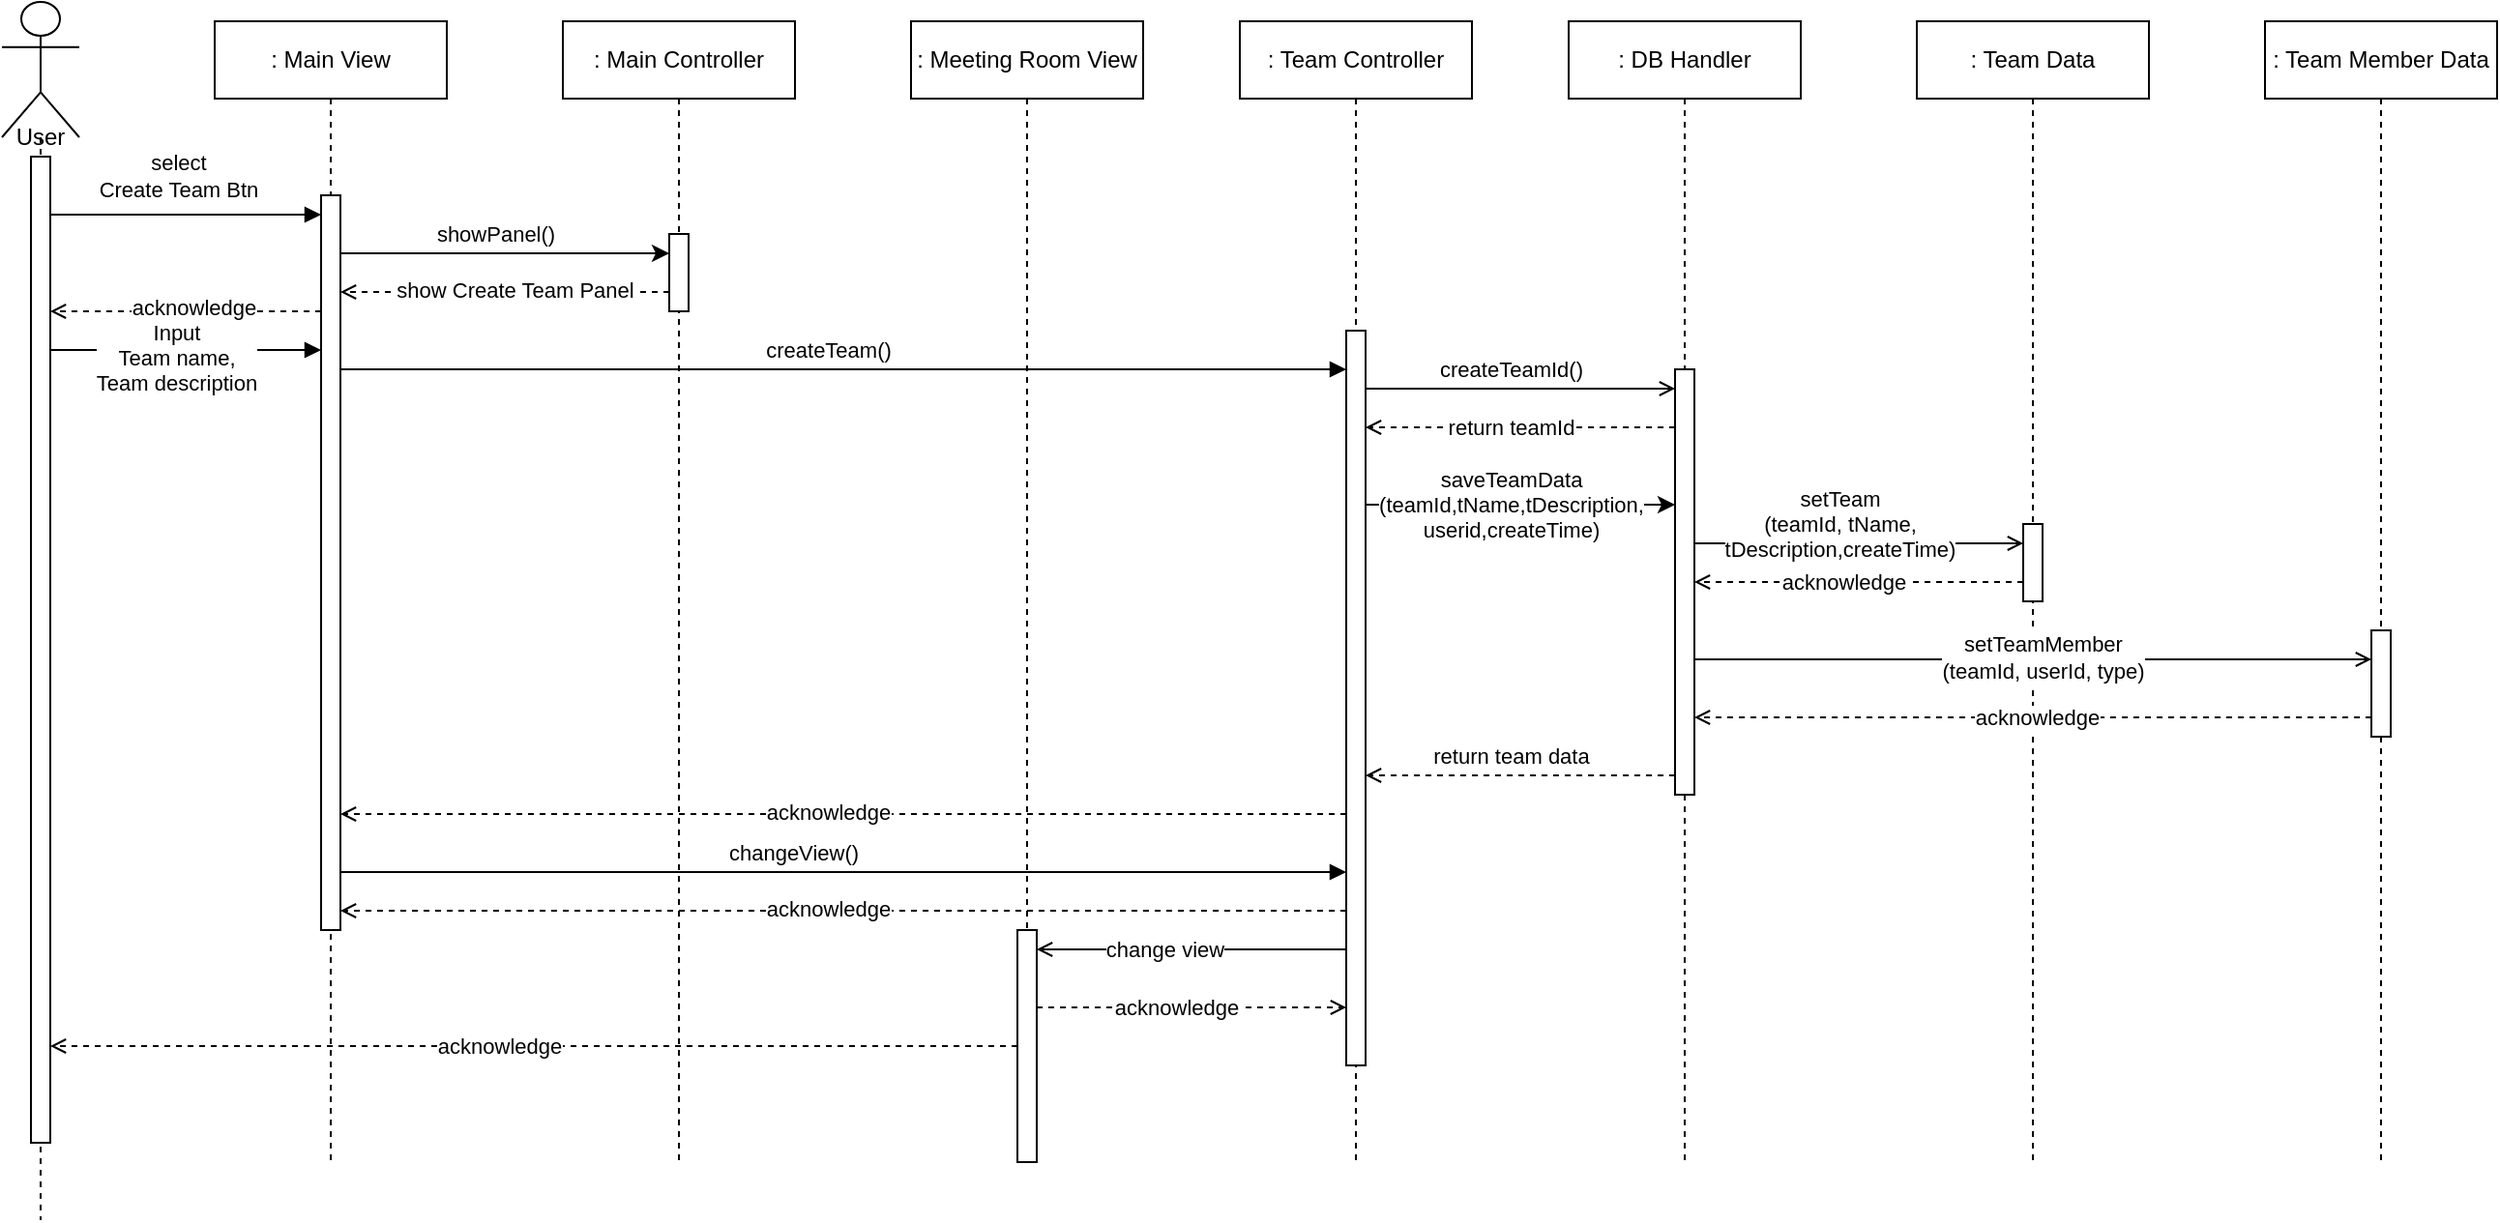 <mxfile version="14.7.6" type="github">
  <diagram id="KoOCsL7IerZmDVaIZsQJ" name="Page-1">
    <mxGraphModel dx="1298" dy="777" grid="1" gridSize="10" guides="1" tooltips="1" connect="1" arrows="1" fold="1" page="1" pageScale="1" pageWidth="827" pageHeight="1169" math="0" shadow="0">
      <root>
        <mxCell id="0" />
        <mxCell id="1" parent="0" />
        <mxCell id="SIA6TbX_IePgMJy5oAV3-4" value=": Meeting Room View" style="shape=umlLifeline;perimeter=lifelinePerimeter;whiteSpace=wrap;html=1;container=1;collapsible=0;recursiveResize=0;outlineConnect=0;" parent="1" vertex="1">
          <mxGeometry x="560" y="40" width="120" height="590" as="geometry" />
        </mxCell>
        <mxCell id="SIA6TbX_IePgMJy5oAV3-6" value=": Team Controller" style="shape=umlLifeline;perimeter=lifelinePerimeter;whiteSpace=wrap;html=1;container=1;collapsible=0;recursiveResize=0;outlineConnect=0;" parent="1" vertex="1">
          <mxGeometry x="730" y="40" width="120" height="590" as="geometry" />
        </mxCell>
        <mxCell id="SIA6TbX_IePgMJy5oAV3-10" value=": Team Data" style="shape=umlLifeline;perimeter=lifelinePerimeter;whiteSpace=wrap;html=1;container=1;collapsible=0;recursiveResize=0;outlineConnect=0;" parent="1" vertex="1">
          <mxGeometry x="1080" y="40" width="120" height="590" as="geometry" />
        </mxCell>
        <mxCell id="SIA6TbX_IePgMJy5oAV3-12" value=": DB Handler" style="shape=umlLifeline;perimeter=lifelinePerimeter;whiteSpace=wrap;html=1;container=1;collapsible=0;recursiveResize=0;outlineConnect=0;" parent="1" vertex="1">
          <mxGeometry x="900" y="40" width="120" height="590" as="geometry" />
        </mxCell>
        <mxCell id="SIA6TbX_IePgMJy5oAV3-13" value="" style="shape=umlLifeline;participant=umlActor;perimeter=lifelinePerimeter;whiteSpace=wrap;html=1;container=1;collapsible=0;recursiveResize=0;verticalAlign=top;spacingTop=36;outlineConnect=0;size=70;" parent="1" vertex="1">
          <mxGeometry x="90" y="30" width="40" height="630" as="geometry" />
        </mxCell>
        <mxCell id="SIA6TbX_IePgMJy5oAV3-14" value="" style="html=1;points=[];perimeter=orthogonalPerimeter;" parent="SIA6TbX_IePgMJy5oAV3-13" vertex="1">
          <mxGeometry x="15" y="80" width="10" height="510" as="geometry" />
        </mxCell>
        <mxCell id="SIA6TbX_IePgMJy5oAV3-15" value="User" style="text;html=1;strokeColor=none;fillColor=none;align=center;verticalAlign=middle;whiteSpace=wrap;rounded=0;" parent="SIA6TbX_IePgMJy5oAV3-13" vertex="1">
          <mxGeometry y="60" width="40" height="20" as="geometry" />
        </mxCell>
        <mxCell id="uCHtYthcjUW0IdeamV3n-2" value="" style="edgeStyle=orthogonalEdgeStyle;rounded=0;orthogonalLoop=1;jettySize=auto;html=1;endArrow=open;endFill=0;" parent="1" source="SIA6TbX_IePgMJy5oAV3-28" target="uCHtYthcjUW0IdeamV3n-1" edge="1">
          <mxGeometry relative="1" as="geometry">
            <mxPoint x="930" y="270" as="targetPoint" />
            <Array as="points">
              <mxPoint x="900" y="230" />
              <mxPoint x="900" y="230" />
            </Array>
          </mxGeometry>
        </mxCell>
        <mxCell id="uCHtYthcjUW0IdeamV3n-24" value="createTeamId()" style="edgeLabel;html=1;align=center;verticalAlign=middle;resizable=0;points=[];" parent="uCHtYthcjUW0IdeamV3n-2" vertex="1" connectable="0">
          <mxGeometry x="-0.237" y="-1" relative="1" as="geometry">
            <mxPoint x="14" y="-11" as="offset" />
          </mxGeometry>
        </mxCell>
        <mxCell id="e2vInGb-3fhjZgSA6Eiw-13" style="edgeStyle=orthogonalEdgeStyle;rounded=0;orthogonalLoop=1;jettySize=auto;html=1;" parent="1" source="SIA6TbX_IePgMJy5oAV3-28" target="uCHtYthcjUW0IdeamV3n-1" edge="1">
          <mxGeometry relative="1" as="geometry">
            <Array as="points">
              <mxPoint x="910" y="290" />
              <mxPoint x="910" y="290" />
            </Array>
          </mxGeometry>
        </mxCell>
        <mxCell id="e2vInGb-3fhjZgSA6Eiw-14" value="saveTeamData&lt;br&gt;(teamId,tName,tDescription,&lt;br&gt;userid,createTime)" style="edgeLabel;html=1;align=center;verticalAlign=middle;resizable=0;points=[];" parent="e2vInGb-3fhjZgSA6Eiw-13" vertex="1" connectable="0">
          <mxGeometry x="-0.2" y="1" relative="1" as="geometry">
            <mxPoint x="11" y="1" as="offset" />
          </mxGeometry>
        </mxCell>
        <mxCell id="e2vInGb-3fhjZgSA6Eiw-27" style="edgeStyle=orthogonalEdgeStyle;rounded=0;orthogonalLoop=1;jettySize=auto;html=1;endArrow=open;endFill=0;dashed=1;" parent="1" source="SIA6TbX_IePgMJy5oAV3-28" target="e2vInGb-3fhjZgSA6Eiw-2" edge="1">
          <mxGeometry relative="1" as="geometry">
            <Array as="points">
              <mxPoint x="580" y="450" />
              <mxPoint x="580" y="450" />
            </Array>
          </mxGeometry>
        </mxCell>
        <mxCell id="e2vInGb-3fhjZgSA6Eiw-28" value="acknowledge" style="edgeLabel;html=1;align=center;verticalAlign=middle;resizable=0;points=[];" parent="e2vInGb-3fhjZgSA6Eiw-27" vertex="1" connectable="0">
          <mxGeometry x="0.097" y="-1" relative="1" as="geometry">
            <mxPoint x="17" as="offset" />
          </mxGeometry>
        </mxCell>
        <mxCell id="e2vInGb-3fhjZgSA6Eiw-40" style="edgeStyle=orthogonalEdgeStyle;rounded=0;orthogonalLoop=1;jettySize=auto;html=1;endArrow=open;endFill=0;" parent="1" source="SIA6TbX_IePgMJy5oAV3-28" target="e2vInGb-3fhjZgSA6Eiw-39" edge="1">
          <mxGeometry relative="1" as="geometry">
            <Array as="points">
              <mxPoint x="760" y="520" />
              <mxPoint x="760" y="520" />
            </Array>
          </mxGeometry>
        </mxCell>
        <mxCell id="e2vInGb-3fhjZgSA6Eiw-41" value="change view" style="edgeLabel;html=1;align=center;verticalAlign=middle;resizable=0;points=[];" parent="e2vInGb-3fhjZgSA6Eiw-40" vertex="1" connectable="0">
          <mxGeometry x="0.175" y="4" relative="1" as="geometry">
            <mxPoint y="-4" as="offset" />
          </mxGeometry>
        </mxCell>
        <mxCell id="SIA6TbX_IePgMJy5oAV3-28" value="" style="html=1;points=[];perimeter=orthogonalPerimeter;" parent="1" vertex="1">
          <mxGeometry x="785" y="200" width="10" height="380" as="geometry" />
        </mxCell>
        <mxCell id="uCHtYthcjUW0IdeamV3n-10" style="edgeStyle=orthogonalEdgeStyle;rounded=0;orthogonalLoop=1;jettySize=auto;html=1;dashed=1;endArrow=open;endFill=0;" parent="1" edge="1">
          <mxGeometry relative="1" as="geometry">
            <Array as="points">
              <mxPoint x="860" y="430" />
              <mxPoint x="860" y="430" />
            </Array>
            <mxPoint x="955" y="430" as="sourcePoint" />
            <mxPoint x="795" y="430" as="targetPoint" />
          </mxGeometry>
        </mxCell>
        <mxCell id="uCHtYthcjUW0IdeamV3n-29" value="return team data" style="edgeLabel;html=1;align=center;verticalAlign=middle;resizable=0;points=[];" parent="uCHtYthcjUW0IdeamV3n-10" vertex="1" connectable="0">
          <mxGeometry x="0.062" y="3" relative="1" as="geometry">
            <mxPoint y="-13" as="offset" />
          </mxGeometry>
        </mxCell>
        <mxCell id="e2vInGb-3fhjZgSA6Eiw-10" style="edgeStyle=orthogonalEdgeStyle;rounded=0;orthogonalLoop=1;jettySize=auto;html=1;dashed=1;endArrow=open;endFill=0;" parent="1" source="uCHtYthcjUW0IdeamV3n-1" target="SIA6TbX_IePgMJy5oAV3-28" edge="1">
          <mxGeometry relative="1" as="geometry">
            <Array as="points">
              <mxPoint x="920" y="250" />
              <mxPoint x="920" y="250" />
            </Array>
          </mxGeometry>
        </mxCell>
        <mxCell id="e2vInGb-3fhjZgSA6Eiw-11" value="return teamId" style="edgeLabel;html=1;align=center;verticalAlign=middle;resizable=0;points=[];" parent="e2vInGb-3fhjZgSA6Eiw-10" vertex="1" connectable="0">
          <mxGeometry x="0.125" y="4" relative="1" as="geometry">
            <mxPoint x="5" y="-4" as="offset" />
          </mxGeometry>
        </mxCell>
        <mxCell id="e2vInGb-3fhjZgSA6Eiw-23" style="edgeStyle=orthogonalEdgeStyle;rounded=0;orthogonalLoop=1;jettySize=auto;html=1;endArrow=open;endFill=0;" parent="1" source="uCHtYthcjUW0IdeamV3n-1" target="e2vInGb-3fhjZgSA6Eiw-18" edge="1">
          <mxGeometry relative="1" as="geometry">
            <Array as="points">
              <mxPoint x="1230" y="370" />
              <mxPoint x="1230" y="370" />
            </Array>
          </mxGeometry>
        </mxCell>
        <mxCell id="e2vInGb-3fhjZgSA6Eiw-24" value="setTeamMember&lt;br&gt;(teamId, userId, type)" style="edgeLabel;html=1;align=center;verticalAlign=middle;resizable=0;points=[];" parent="e2vInGb-3fhjZgSA6Eiw-23" vertex="1" connectable="0">
          <mxGeometry x="0.034" y="-3" relative="1" as="geometry">
            <mxPoint x="-1" y="-4" as="offset" />
          </mxGeometry>
        </mxCell>
        <mxCell id="uCHtYthcjUW0IdeamV3n-1" value="" style="html=1;points=[];perimeter=orthogonalPerimeter;" parent="1" vertex="1">
          <mxGeometry x="955" y="220" width="10" height="220" as="geometry" />
        </mxCell>
        <mxCell id="uCHtYthcjUW0IdeamV3n-8" style="edgeStyle=orthogonalEdgeStyle;rounded=0;orthogonalLoop=1;jettySize=auto;html=1;endArrow=open;endFill=0;" parent="1" source="uCHtYthcjUW0IdeamV3n-1" target="uCHtYthcjUW0IdeamV3n-5" edge="1">
          <mxGeometry relative="1" as="geometry">
            <mxPoint x="1125" y="280" as="sourcePoint" />
            <Array as="points">
              <mxPoint x="1010" y="310" />
              <mxPoint x="1010" y="310" />
            </Array>
          </mxGeometry>
        </mxCell>
        <mxCell id="uCHtYthcjUW0IdeamV3n-26" value="setTeam&lt;br&gt;(teamId, tName, &lt;br&gt;tDescription,createTime)" style="edgeLabel;html=1;align=center;verticalAlign=middle;resizable=0;points=[];" parent="uCHtYthcjUW0IdeamV3n-8" vertex="1" connectable="0">
          <mxGeometry x="-0.167" y="4" relative="1" as="geometry">
            <mxPoint x="4" y="-6" as="offset" />
          </mxGeometry>
        </mxCell>
        <mxCell id="e2vInGb-3fhjZgSA6Eiw-15" style="edgeStyle=orthogonalEdgeStyle;rounded=0;orthogonalLoop=1;jettySize=auto;html=1;dashed=1;endArrow=open;endFill=0;" parent="1" source="uCHtYthcjUW0IdeamV3n-5" target="uCHtYthcjUW0IdeamV3n-1" edge="1">
          <mxGeometry relative="1" as="geometry">
            <Array as="points">
              <mxPoint x="1090" y="330" />
              <mxPoint x="1090" y="330" />
            </Array>
          </mxGeometry>
        </mxCell>
        <mxCell id="e2vInGb-3fhjZgSA6Eiw-16" value="acknowledge" style="edgeLabel;html=1;align=center;verticalAlign=middle;resizable=0;points=[];" parent="e2vInGb-3fhjZgSA6Eiw-15" vertex="1" connectable="0">
          <mxGeometry x="0.094" y="-3" relative="1" as="geometry">
            <mxPoint y="3" as="offset" />
          </mxGeometry>
        </mxCell>
        <mxCell id="uCHtYthcjUW0IdeamV3n-5" value="" style="html=1;points=[];perimeter=orthogonalPerimeter;" parent="1" vertex="1">
          <mxGeometry x="1135" y="300" width="10" height="40" as="geometry" />
        </mxCell>
        <mxCell id="e2vInGb-3fhjZgSA6Eiw-1" value=": Main View" style="shape=umlLifeline;perimeter=lifelinePerimeter;whiteSpace=wrap;html=1;container=1;collapsible=0;recursiveResize=0;outlineConnect=0;" parent="1" vertex="1">
          <mxGeometry x="200" y="40" width="120" height="590" as="geometry" />
        </mxCell>
        <mxCell id="e2vInGb-3fhjZgSA6Eiw-2" value="" style="html=1;points=[];perimeter=orthogonalPerimeter;" parent="e2vInGb-3fhjZgSA6Eiw-1" vertex="1">
          <mxGeometry x="55" y="90" width="10" height="380" as="geometry" />
        </mxCell>
        <mxCell id="e2vInGb-3fhjZgSA6Eiw-3" style="edgeStyle=orthogonalEdgeStyle;rounded=0;orthogonalLoop=1;jettySize=auto;html=1;endArrow=block;endFill=1;" parent="1" source="SIA6TbX_IePgMJy5oAV3-14" target="e2vInGb-3fhjZgSA6Eiw-2" edge="1">
          <mxGeometry relative="1" as="geometry">
            <Array as="points">
              <mxPoint x="180" y="140" />
              <mxPoint x="180" y="140" />
            </Array>
          </mxGeometry>
        </mxCell>
        <mxCell id="e2vInGb-3fhjZgSA6Eiw-4" value="select&lt;br&gt;Create Team Btn" style="edgeLabel;html=1;align=center;verticalAlign=middle;resizable=0;points=[];" parent="e2vInGb-3fhjZgSA6Eiw-3" vertex="1" connectable="0">
          <mxGeometry x="-0.153" y="2" relative="1" as="geometry">
            <mxPoint x="6" y="-18" as="offset" />
          </mxGeometry>
        </mxCell>
        <mxCell id="e2vInGb-3fhjZgSA6Eiw-5" style="edgeStyle=orthogonalEdgeStyle;rounded=0;orthogonalLoop=1;jettySize=auto;html=1;endArrow=block;endFill=1;" parent="1" source="e2vInGb-3fhjZgSA6Eiw-2" target="SIA6TbX_IePgMJy5oAV3-28" edge="1">
          <mxGeometry relative="1" as="geometry">
            <Array as="points">
              <mxPoint x="510" y="480" />
              <mxPoint x="510" y="480" />
            </Array>
          </mxGeometry>
        </mxCell>
        <mxCell id="e2vInGb-3fhjZgSA6Eiw-6" value="changeView()" style="edgeLabel;html=1;align=center;verticalAlign=middle;resizable=0;points=[];" parent="e2vInGb-3fhjZgSA6Eiw-5" vertex="1" connectable="0">
          <mxGeometry x="-0.312" y="1" relative="1" as="geometry">
            <mxPoint x="55" y="-9" as="offset" />
          </mxGeometry>
        </mxCell>
        <mxCell id="e2vInGb-3fhjZgSA6Eiw-7" style="edgeStyle=orthogonalEdgeStyle;rounded=0;orthogonalLoop=1;jettySize=auto;html=1;endArrow=block;endFill=1;" parent="1" source="e2vInGb-3fhjZgSA6Eiw-2" target="SIA6TbX_IePgMJy5oAV3-28" edge="1">
          <mxGeometry relative="1" as="geometry">
            <Array as="points">
              <mxPoint x="490" y="220" />
              <mxPoint x="490" y="220" />
            </Array>
          </mxGeometry>
        </mxCell>
        <mxCell id="e2vInGb-3fhjZgSA6Eiw-8" value="createTeam()" style="edgeLabel;html=1;align=center;verticalAlign=middle;resizable=0;points=[];" parent="e2vInGb-3fhjZgSA6Eiw-7" vertex="1" connectable="0">
          <mxGeometry x="-0.097" relative="1" as="geometry">
            <mxPoint x="17" y="-10" as="offset" />
          </mxGeometry>
        </mxCell>
        <mxCell id="e2vInGb-3fhjZgSA6Eiw-9" value=": Team Member Data" style="shape=umlLifeline;perimeter=lifelinePerimeter;whiteSpace=wrap;html=1;container=1;collapsible=0;recursiveResize=0;outlineConnect=0;" parent="1" vertex="1">
          <mxGeometry x="1260" y="40" width="120" height="590" as="geometry" />
        </mxCell>
        <mxCell id="e2vInGb-3fhjZgSA6Eiw-25" style="edgeStyle=orthogonalEdgeStyle;rounded=0;orthogonalLoop=1;jettySize=auto;html=1;dashed=1;endArrow=open;endFill=0;" parent="1" source="e2vInGb-3fhjZgSA6Eiw-18" target="uCHtYthcjUW0IdeamV3n-1" edge="1">
          <mxGeometry relative="1" as="geometry">
            <Array as="points">
              <mxPoint x="1050" y="400" />
              <mxPoint x="1050" y="400" />
            </Array>
          </mxGeometry>
        </mxCell>
        <mxCell id="e2vInGb-3fhjZgSA6Eiw-26" value="acknowledge" style="edgeLabel;html=1;align=center;verticalAlign=middle;resizable=0;points=[];" parent="e2vInGb-3fhjZgSA6Eiw-25" vertex="1" connectable="0">
          <mxGeometry x="-0.011" relative="1" as="geometry">
            <mxPoint as="offset" />
          </mxGeometry>
        </mxCell>
        <mxCell id="e2vInGb-3fhjZgSA6Eiw-18" value="" style="html=1;points=[];perimeter=orthogonalPerimeter;" parent="1" vertex="1">
          <mxGeometry x="1315" y="355" width="10" height="55" as="geometry" />
        </mxCell>
        <mxCell id="e2vInGb-3fhjZgSA6Eiw-29" value=": Main Controller" style="shape=umlLifeline;perimeter=lifelinePerimeter;whiteSpace=wrap;html=1;container=1;collapsible=0;recursiveResize=0;outlineConnect=0;" parent="1" vertex="1">
          <mxGeometry x="380" y="40" width="120" height="590" as="geometry" />
        </mxCell>
        <mxCell id="e2vInGb-3fhjZgSA6Eiw-32" style="edgeStyle=orthogonalEdgeStyle;rounded=0;orthogonalLoop=1;jettySize=auto;html=1;dashed=1;endArrow=open;endFill=0;" parent="1" source="e2vInGb-3fhjZgSA6Eiw-30" target="e2vInGb-3fhjZgSA6Eiw-2" edge="1">
          <mxGeometry relative="1" as="geometry">
            <Array as="points">
              <mxPoint x="290" y="180" />
              <mxPoint x="290" y="180" />
            </Array>
          </mxGeometry>
        </mxCell>
        <mxCell id="e2vInGb-3fhjZgSA6Eiw-34" value="show Create Team Panel" style="edgeLabel;html=1;align=center;verticalAlign=middle;resizable=0;points=[];" parent="e2vInGb-3fhjZgSA6Eiw-32" vertex="1" connectable="0">
          <mxGeometry x="-0.059" y="-1" relative="1" as="geometry">
            <mxPoint as="offset" />
          </mxGeometry>
        </mxCell>
        <mxCell id="e2vInGb-3fhjZgSA6Eiw-30" value="" style="html=1;points=[];perimeter=orthogonalPerimeter;" parent="1" vertex="1">
          <mxGeometry x="435" y="150" width="10" height="40" as="geometry" />
        </mxCell>
        <mxCell id="e2vInGb-3fhjZgSA6Eiw-31" style="edgeStyle=orthogonalEdgeStyle;rounded=0;orthogonalLoop=1;jettySize=auto;html=1;" parent="1" source="e2vInGb-3fhjZgSA6Eiw-2" target="e2vInGb-3fhjZgSA6Eiw-30" edge="1">
          <mxGeometry relative="1" as="geometry">
            <Array as="points">
              <mxPoint x="380" y="160" />
              <mxPoint x="380" y="160" />
            </Array>
          </mxGeometry>
        </mxCell>
        <mxCell id="e2vInGb-3fhjZgSA6Eiw-33" value="showPanel()" style="edgeLabel;html=1;align=center;verticalAlign=middle;resizable=0;points=[];" parent="e2vInGb-3fhjZgSA6Eiw-31" vertex="1" connectable="0">
          <mxGeometry x="-0.141" y="2" relative="1" as="geometry">
            <mxPoint x="7" y="-8" as="offset" />
          </mxGeometry>
        </mxCell>
        <mxCell id="e2vInGb-3fhjZgSA6Eiw-37" style="edgeStyle=orthogonalEdgeStyle;rounded=0;orthogonalLoop=1;jettySize=auto;html=1;endArrow=block;endFill=1;" parent="1" source="SIA6TbX_IePgMJy5oAV3-14" target="e2vInGb-3fhjZgSA6Eiw-2" edge="1">
          <mxGeometry relative="1" as="geometry">
            <Array as="points">
              <mxPoint x="240" y="210" />
              <mxPoint x="240" y="210" />
            </Array>
          </mxGeometry>
        </mxCell>
        <mxCell id="e2vInGb-3fhjZgSA6Eiw-38" value="Input&lt;br&gt;Team name, &lt;br&gt;Team description" style="edgeLabel;html=1;align=center;verticalAlign=middle;resizable=0;points=[];" parent="e2vInGb-3fhjZgSA6Eiw-37" vertex="1" connectable="0">
          <mxGeometry x="-0.071" y="-4" relative="1" as="geometry">
            <mxPoint as="offset" />
          </mxGeometry>
        </mxCell>
        <mxCell id="e2vInGb-3fhjZgSA6Eiw-42" style="edgeStyle=orthogonalEdgeStyle;rounded=0;orthogonalLoop=1;jettySize=auto;html=1;endArrow=open;endFill=0;dashed=1;" parent="1" source="e2vInGb-3fhjZgSA6Eiw-39" target="SIA6TbX_IePgMJy5oAV3-14" edge="1">
          <mxGeometry relative="1" as="geometry">
            <Array as="points">
              <mxPoint x="240" y="570" />
              <mxPoint x="240" y="570" />
            </Array>
          </mxGeometry>
        </mxCell>
        <mxCell id="e2vInGb-3fhjZgSA6Eiw-43" value="acknowledge" style="edgeLabel;html=1;align=center;verticalAlign=middle;resizable=0;points=[];" parent="e2vInGb-3fhjZgSA6Eiw-42" vertex="1" connectable="0">
          <mxGeometry x="0.114" y="-2" relative="1" as="geometry">
            <mxPoint x="10" y="2" as="offset" />
          </mxGeometry>
        </mxCell>
        <mxCell id="e2vInGb-3fhjZgSA6Eiw-45" style="edgeStyle=orthogonalEdgeStyle;rounded=0;orthogonalLoop=1;jettySize=auto;html=1;dashed=1;endArrow=open;endFill=0;" parent="1" source="e2vInGb-3fhjZgSA6Eiw-39" target="SIA6TbX_IePgMJy5oAV3-28" edge="1">
          <mxGeometry relative="1" as="geometry">
            <Array as="points">
              <mxPoint x="670" y="550" />
              <mxPoint x="670" y="550" />
            </Array>
          </mxGeometry>
        </mxCell>
        <mxCell id="e2vInGb-3fhjZgSA6Eiw-46" value="acknowledge" style="edgeLabel;html=1;align=center;verticalAlign=middle;resizable=0;points=[];" parent="e2vInGb-3fhjZgSA6Eiw-45" vertex="1" connectable="0">
          <mxGeometry x="-0.1" relative="1" as="geometry">
            <mxPoint as="offset" />
          </mxGeometry>
        </mxCell>
        <mxCell id="e2vInGb-3fhjZgSA6Eiw-39" value="" style="html=1;points=[];perimeter=orthogonalPerimeter;" parent="1" vertex="1">
          <mxGeometry x="615" y="510" width="10" height="120" as="geometry" />
        </mxCell>
        <mxCell id="e2vInGb-3fhjZgSA6Eiw-49" style="edgeStyle=orthogonalEdgeStyle;rounded=0;orthogonalLoop=1;jettySize=auto;html=1;dashed=1;endArrow=open;endFill=0;" parent="1" source="e2vInGb-3fhjZgSA6Eiw-2" target="SIA6TbX_IePgMJy5oAV3-14" edge="1">
          <mxGeometry relative="1" as="geometry">
            <Array as="points">
              <mxPoint x="160" y="190" />
              <mxPoint x="160" y="190" />
            </Array>
          </mxGeometry>
        </mxCell>
        <mxCell id="e2vInGb-3fhjZgSA6Eiw-50" value="acknowledge" style="edgeLabel;html=1;align=center;verticalAlign=middle;resizable=0;points=[];" parent="e2vInGb-3fhjZgSA6Eiw-49" vertex="1" connectable="0">
          <mxGeometry x="-0.057" y="-2" relative="1" as="geometry">
            <mxPoint as="offset" />
          </mxGeometry>
        </mxCell>
        <mxCell id="e2vInGb-3fhjZgSA6Eiw-51" style="edgeStyle=orthogonalEdgeStyle;rounded=0;orthogonalLoop=1;jettySize=auto;html=1;endArrow=open;endFill=0;dashed=1;" parent="1" edge="1">
          <mxGeometry relative="1" as="geometry">
            <mxPoint x="785" y="500" as="sourcePoint" />
            <mxPoint x="265" y="500" as="targetPoint" />
            <Array as="points">
              <mxPoint x="580" y="500" />
              <mxPoint x="580" y="500" />
            </Array>
          </mxGeometry>
        </mxCell>
        <mxCell id="e2vInGb-3fhjZgSA6Eiw-52" value="acknowledge" style="edgeLabel;html=1;align=center;verticalAlign=middle;resizable=0;points=[];" parent="e2vInGb-3fhjZgSA6Eiw-51" vertex="1" connectable="0">
          <mxGeometry x="0.097" y="-1" relative="1" as="geometry">
            <mxPoint x="17" as="offset" />
          </mxGeometry>
        </mxCell>
      </root>
    </mxGraphModel>
  </diagram>
</mxfile>
